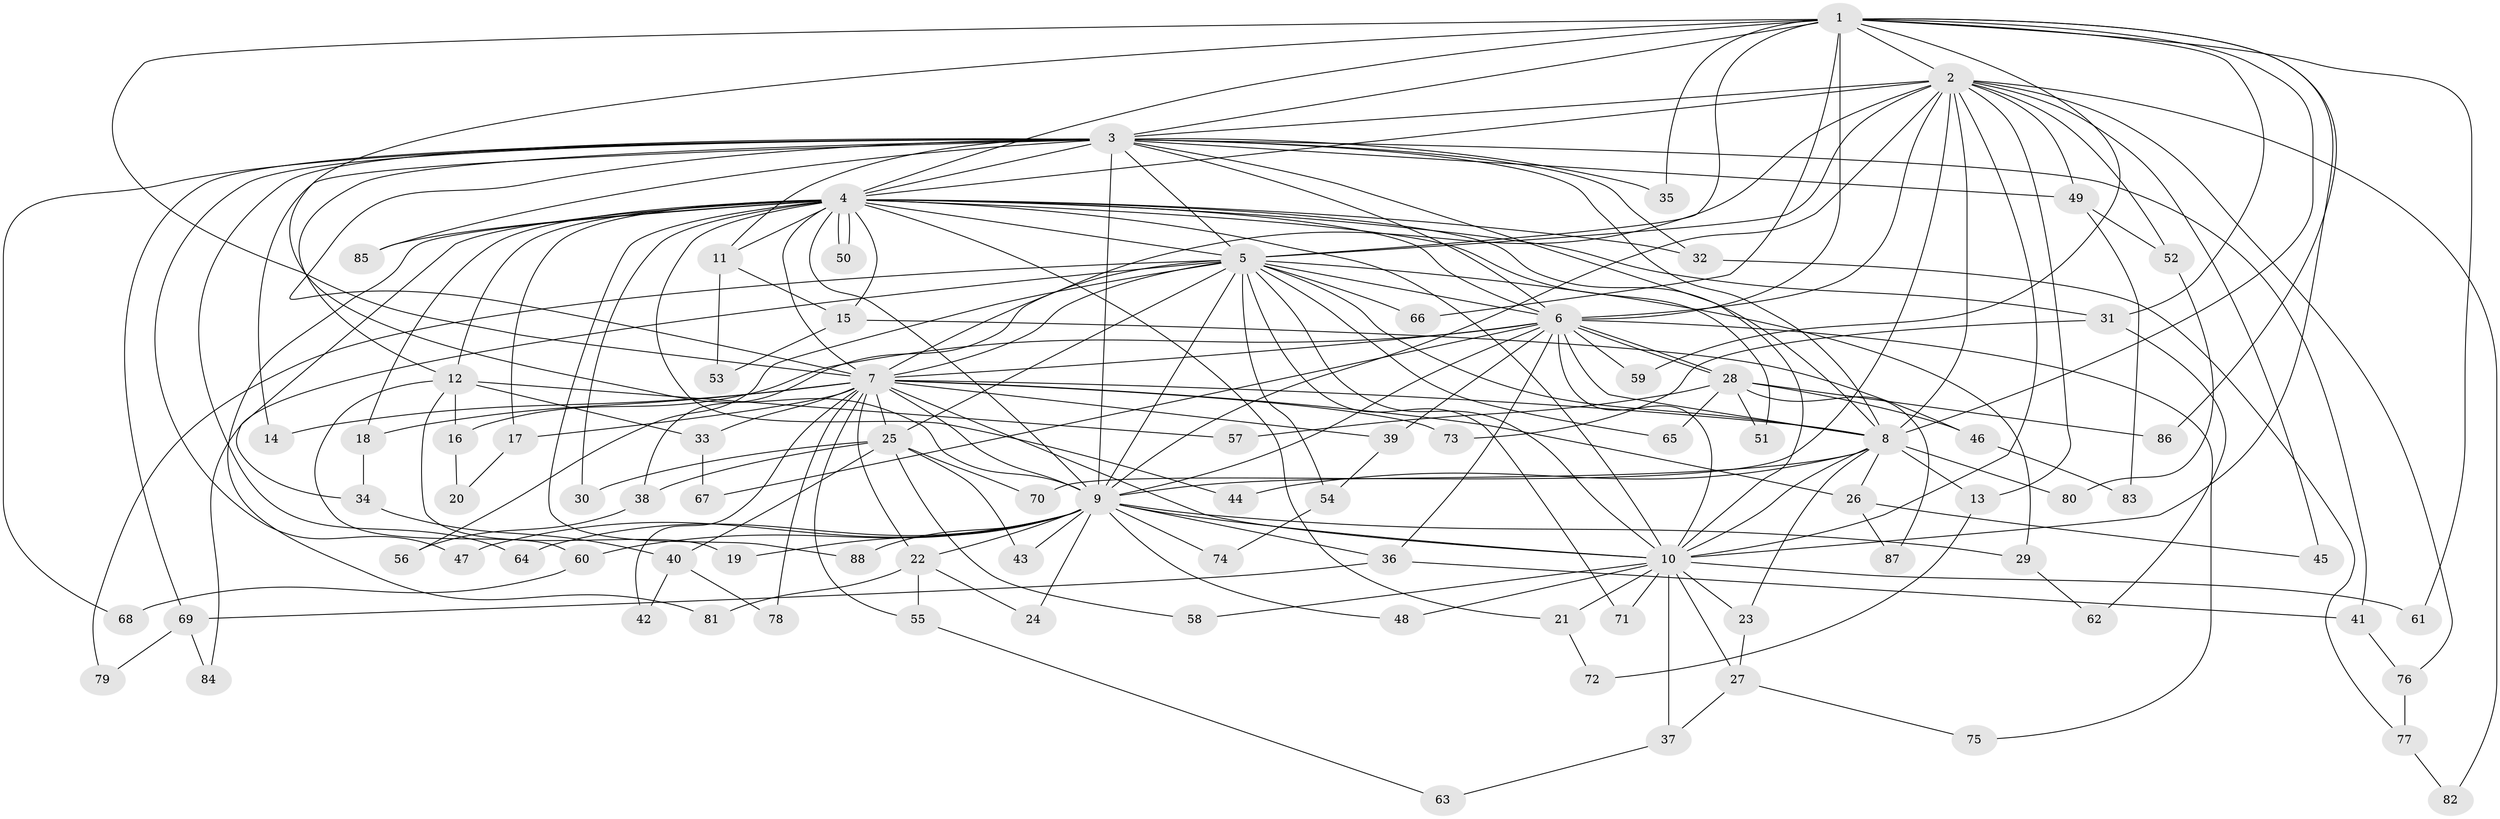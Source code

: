 // coarse degree distribution, {2: 0.14814814814814814, 7: 0.07407407407407407, 3: 0.2962962962962963, 12: 0.037037037037037035, 4: 0.18518518518518517, 15: 0.07407407407407407, 5: 0.07407407407407407, 16: 0.037037037037037035, 9: 0.037037037037037035, 1: 0.037037037037037035}
// Generated by graph-tools (version 1.1) at 2025/36/03/04/25 23:36:32]
// undirected, 88 vertices, 201 edges
graph export_dot {
  node [color=gray90,style=filled];
  1;
  2;
  3;
  4;
  5;
  6;
  7;
  8;
  9;
  10;
  11;
  12;
  13;
  14;
  15;
  16;
  17;
  18;
  19;
  20;
  21;
  22;
  23;
  24;
  25;
  26;
  27;
  28;
  29;
  30;
  31;
  32;
  33;
  34;
  35;
  36;
  37;
  38;
  39;
  40;
  41;
  42;
  43;
  44;
  45;
  46;
  47;
  48;
  49;
  50;
  51;
  52;
  53;
  54;
  55;
  56;
  57;
  58;
  59;
  60;
  61;
  62;
  63;
  64;
  65;
  66;
  67;
  68;
  69;
  70;
  71;
  72;
  73;
  74;
  75;
  76;
  77;
  78;
  79;
  80;
  81;
  82;
  83;
  84;
  85;
  86;
  87;
  88;
  1 -- 2;
  1 -- 3;
  1 -- 4;
  1 -- 5;
  1 -- 6;
  1 -- 7;
  1 -- 8;
  1 -- 9;
  1 -- 10;
  1 -- 31;
  1 -- 35;
  1 -- 59;
  1 -- 61;
  1 -- 66;
  1 -- 86;
  2 -- 3;
  2 -- 4;
  2 -- 5;
  2 -- 6;
  2 -- 7;
  2 -- 8;
  2 -- 9;
  2 -- 10;
  2 -- 13;
  2 -- 45;
  2 -- 49;
  2 -- 52;
  2 -- 70;
  2 -- 76;
  2 -- 82;
  3 -- 4;
  3 -- 5;
  3 -- 6;
  3 -- 7;
  3 -- 8;
  3 -- 9;
  3 -- 10;
  3 -- 11;
  3 -- 12;
  3 -- 14;
  3 -- 32;
  3 -- 35;
  3 -- 41;
  3 -- 47;
  3 -- 49;
  3 -- 64;
  3 -- 68;
  3 -- 69;
  3 -- 85;
  4 -- 5;
  4 -- 6;
  4 -- 7;
  4 -- 8;
  4 -- 9;
  4 -- 10;
  4 -- 11;
  4 -- 12;
  4 -- 15;
  4 -- 17;
  4 -- 18;
  4 -- 21;
  4 -- 30;
  4 -- 31;
  4 -- 32;
  4 -- 34;
  4 -- 44;
  4 -- 50;
  4 -- 50;
  4 -- 51;
  4 -- 81;
  4 -- 85;
  4 -- 88;
  5 -- 6;
  5 -- 7;
  5 -- 8;
  5 -- 9;
  5 -- 10;
  5 -- 25;
  5 -- 29;
  5 -- 38;
  5 -- 54;
  5 -- 56;
  5 -- 65;
  5 -- 66;
  5 -- 71;
  5 -- 79;
  5 -- 84;
  6 -- 7;
  6 -- 8;
  6 -- 9;
  6 -- 10;
  6 -- 16;
  6 -- 28;
  6 -- 28;
  6 -- 36;
  6 -- 39;
  6 -- 59;
  6 -- 67;
  6 -- 75;
  7 -- 8;
  7 -- 9;
  7 -- 10;
  7 -- 14;
  7 -- 17;
  7 -- 18;
  7 -- 22;
  7 -- 25;
  7 -- 26;
  7 -- 33;
  7 -- 39;
  7 -- 42;
  7 -- 55;
  7 -- 73;
  7 -- 78;
  8 -- 9;
  8 -- 10;
  8 -- 13;
  8 -- 23;
  8 -- 26;
  8 -- 44;
  8 -- 80;
  9 -- 10;
  9 -- 19;
  9 -- 22;
  9 -- 24;
  9 -- 29;
  9 -- 36;
  9 -- 43;
  9 -- 47;
  9 -- 48;
  9 -- 60;
  9 -- 64;
  9 -- 74;
  9 -- 88;
  10 -- 21;
  10 -- 23;
  10 -- 27;
  10 -- 37;
  10 -- 48;
  10 -- 58;
  10 -- 61;
  10 -- 71;
  11 -- 15;
  11 -- 53;
  12 -- 16;
  12 -- 19;
  12 -- 33;
  12 -- 57;
  12 -- 60;
  13 -- 72;
  15 -- 46;
  15 -- 53;
  16 -- 20;
  17 -- 20;
  18 -- 34;
  21 -- 72;
  22 -- 24;
  22 -- 55;
  22 -- 81;
  23 -- 27;
  25 -- 30;
  25 -- 38;
  25 -- 40;
  25 -- 43;
  25 -- 58;
  25 -- 70;
  26 -- 45;
  26 -- 87;
  27 -- 37;
  27 -- 75;
  28 -- 46;
  28 -- 51;
  28 -- 57;
  28 -- 65;
  28 -- 86;
  28 -- 87;
  29 -- 62;
  31 -- 62;
  31 -- 73;
  32 -- 77;
  33 -- 67;
  34 -- 40;
  36 -- 41;
  36 -- 69;
  37 -- 63;
  38 -- 56;
  39 -- 54;
  40 -- 42;
  40 -- 78;
  41 -- 76;
  46 -- 83;
  49 -- 52;
  49 -- 83;
  52 -- 80;
  54 -- 74;
  55 -- 63;
  60 -- 68;
  69 -- 79;
  69 -- 84;
  76 -- 77;
  77 -- 82;
}
